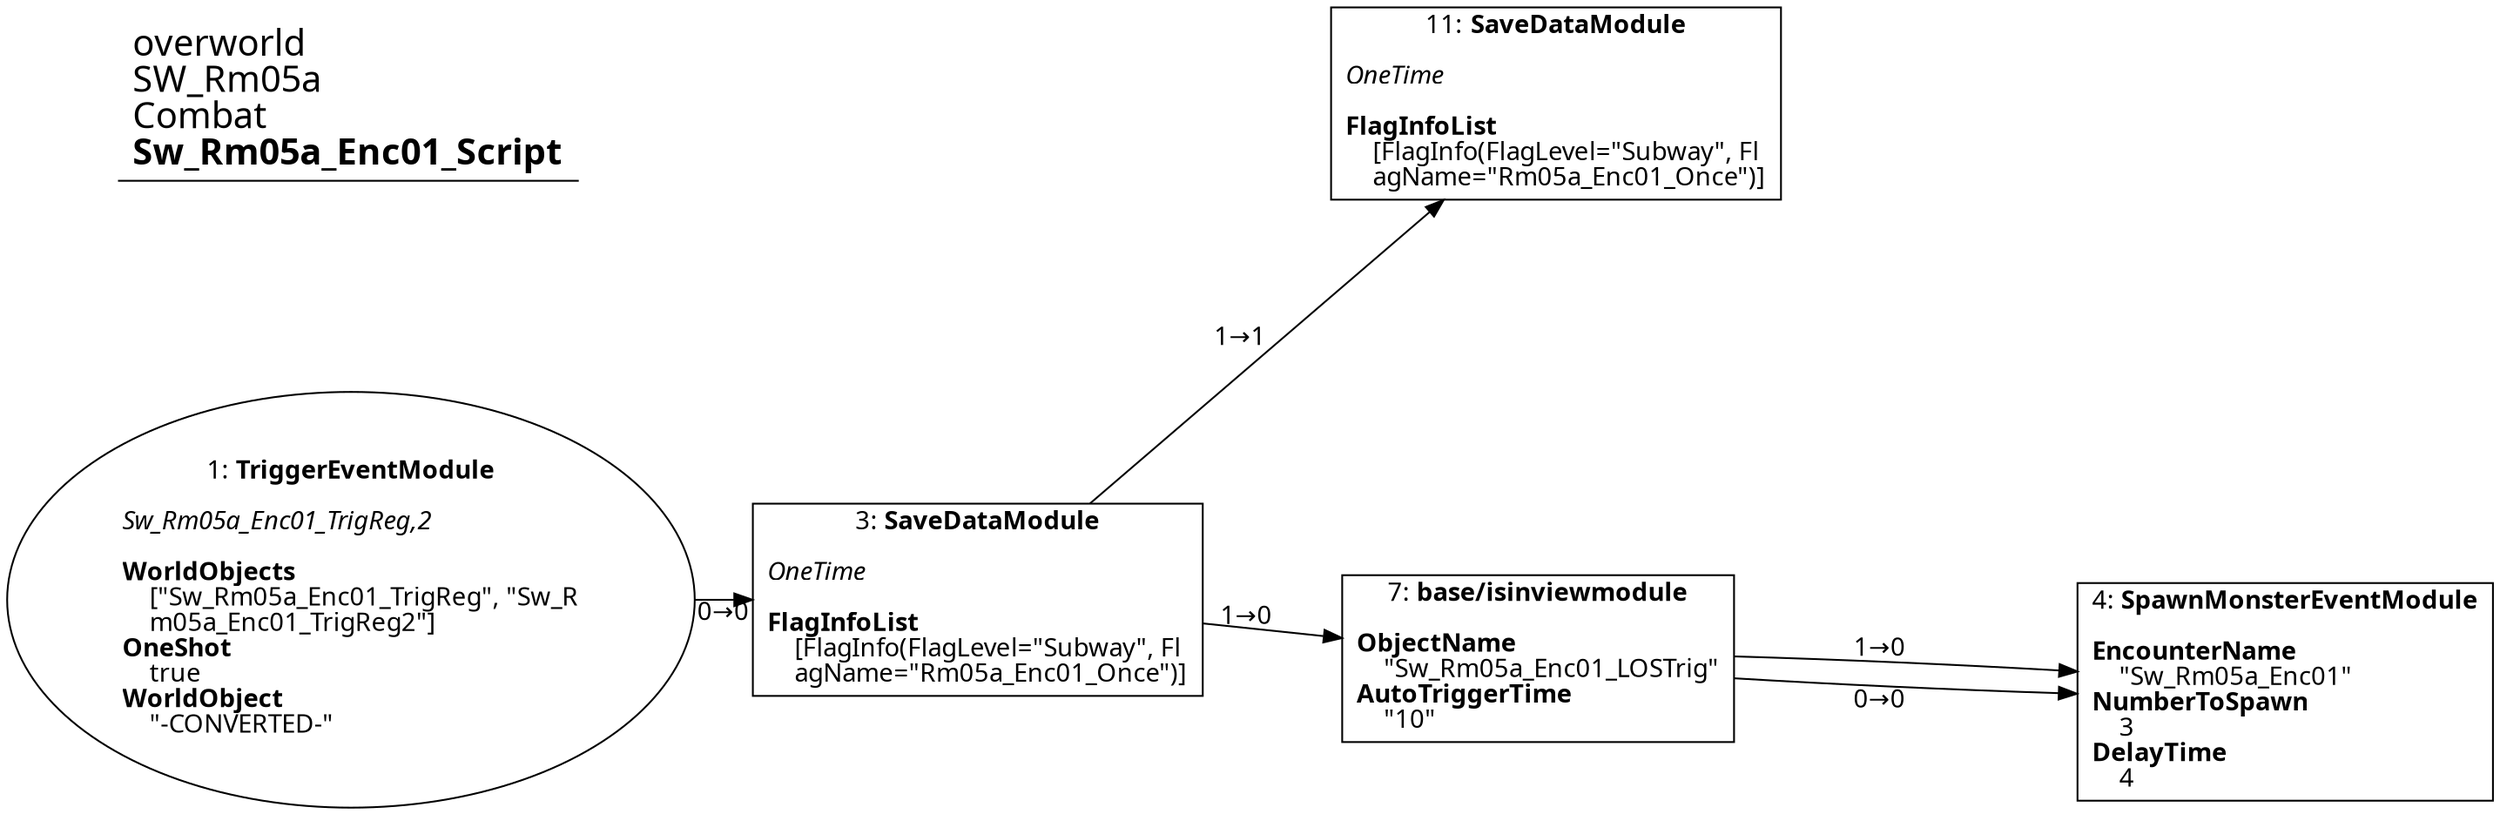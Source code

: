 digraph {
    layout = fdp;
    overlap = prism;
    sep = "+16";
    splines = spline;

    node [ shape = box ];

    graph [ fontname = "Segoe UI" ];
    node [ fontname = "Segoe UI" ];
    edge [ fontname = "Segoe UI" ];

    1 [ label = <1: <b>TriggerEventModule</b><br/><br/><i>Sw_Rm05a_Enc01_TrigReg,2<br align="left"/></i><br align="left"/><b>WorldObjects</b><br align="left"/>    [&quot;Sw_Rm05a_Enc01_TrigReg&quot;, &quot;Sw_R<br align="left"/>    m05a_Enc01_TrigReg2&quot;]<br align="left"/><b>OneShot</b><br align="left"/>    true<br align="left"/><b>WorldObject</b><br align="left"/>    &quot;-CONVERTED-&quot;<br align="left"/>> ];
    1 [ shape = oval ]
    1 [ pos = "-0.072000004,-0.26000002!" ];
    1 -> 3 [ label = "0→0" ];

    3 [ label = <3: <b>SaveDataModule</b><br/><br/><i>OneTime<br align="left"/></i><br align="left"/><b>FlagInfoList</b><br align="left"/>    [FlagInfo(FlagLevel=&quot;Subway&quot;, Fl<br align="left"/>    agName=&quot;Rm05a_Enc01_Once&quot;)]<br align="left"/>> ];
    3 [ pos = "0.17300001,-0.26000002!" ];
    3 -> 7 [ label = "1→0" ];
    3 -> 11 [ label = "1→1" ];

    4 [ label = <4: <b>SpawnMonsterEventModule</b><br/><br/><b>EncounterName</b><br align="left"/>    &quot;Sw_Rm05a_Enc01&quot;<br align="left"/><b>NumberToSpawn</b><br align="left"/>    3<br align="left"/><b>DelayTime</b><br align="left"/>    4<br align="left"/>> ];
    4 [ pos = "0.684,-0.296!" ];

    7 [ label = <7: <b>base/isinviewmodule</b><br/><br/><b>ObjectName</b><br align="left"/>    &quot;Sw_Rm05a_Enc01_LOSTrig&quot;<br align="left"/><b>AutoTriggerTime</b><br align="left"/>    &quot;10&quot;<br align="left"/>> ];
    7 [ pos = "0.39200002,-0.28300002!" ];
    7 -> 4 [ label = "1→0" ];
    7 -> 4 [ label = "0→0" ];

    11 [ label = <11: <b>SaveDataModule</b><br/><br/><i>OneTime<br align="left"/></i><br align="left"/><b>FlagInfoList</b><br align="left"/>    [FlagInfo(FlagLevel=&quot;Subway&quot;, Fl<br align="left"/>    agName=&quot;Rm05a_Enc01_Once&quot;)]<br align="left"/>> ];
    11 [ pos = "0.39900002,-0.066!" ];

    title [ pos = "-0.07300001,-0.065000005!" ];
    title [ shape = underline ];
    title [ label = <<font point-size="20">overworld<br align="left"/>SW_Rm05a<br align="left"/>Combat<br align="left"/><b>Sw_Rm05a_Enc01_Script</b><br align="left"/></font>> ];
}
